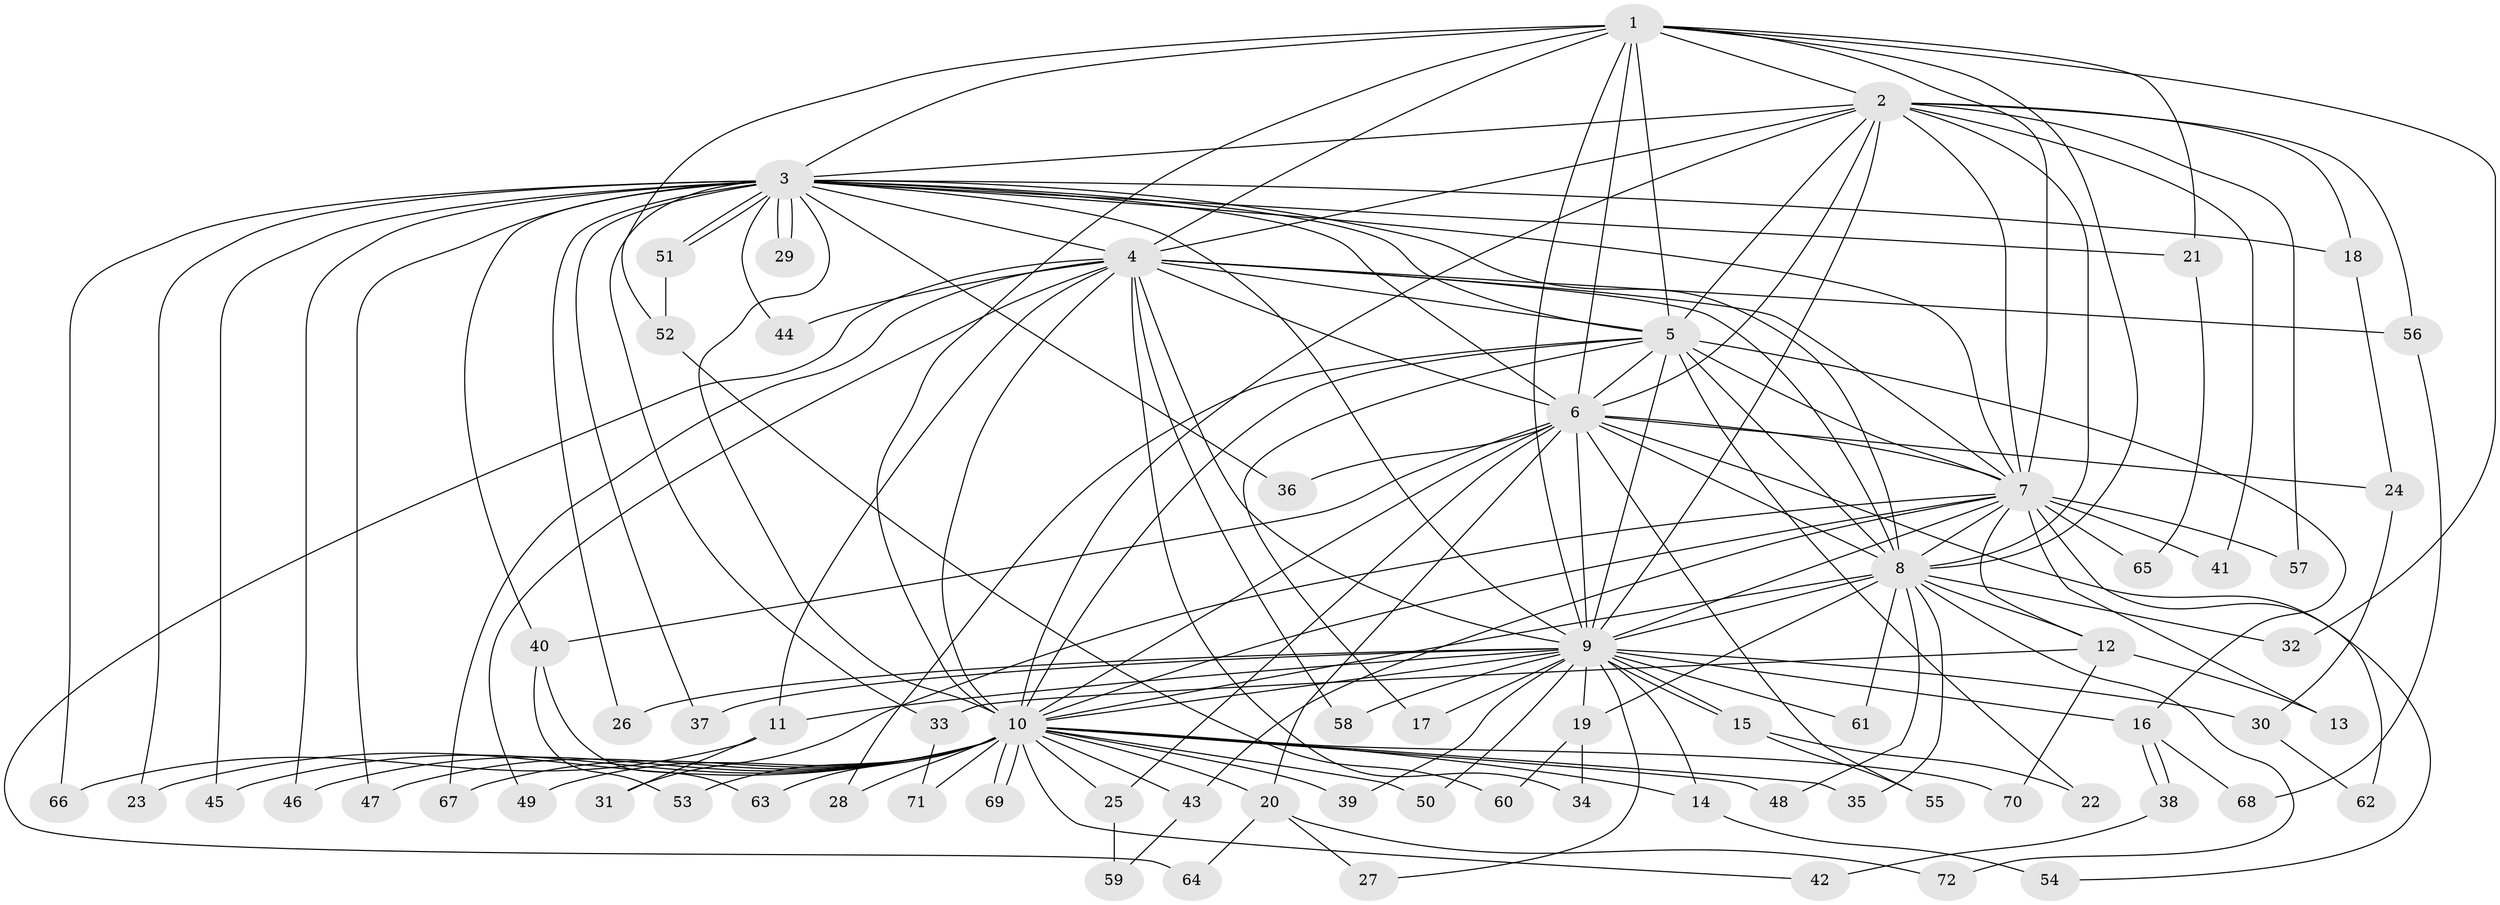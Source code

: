 // coarse degree distribution, {6: 0.027777777777777776, 24: 0.027777777777777776, 14: 0.027777777777777776, 15: 0.027777777777777776, 18: 0.027777777777777776, 4: 0.05555555555555555, 3: 0.19444444444444445, 2: 0.5555555555555556, 1: 0.05555555555555555}
// Generated by graph-tools (version 1.1) at 2025/17/03/04/25 18:17:30]
// undirected, 72 vertices, 169 edges
graph export_dot {
graph [start="1"]
  node [color=gray90,style=filled];
  1;
  2;
  3;
  4;
  5;
  6;
  7;
  8;
  9;
  10;
  11;
  12;
  13;
  14;
  15;
  16;
  17;
  18;
  19;
  20;
  21;
  22;
  23;
  24;
  25;
  26;
  27;
  28;
  29;
  30;
  31;
  32;
  33;
  34;
  35;
  36;
  37;
  38;
  39;
  40;
  41;
  42;
  43;
  44;
  45;
  46;
  47;
  48;
  49;
  50;
  51;
  52;
  53;
  54;
  55;
  56;
  57;
  58;
  59;
  60;
  61;
  62;
  63;
  64;
  65;
  66;
  67;
  68;
  69;
  70;
  71;
  72;
  1 -- 2;
  1 -- 3;
  1 -- 4;
  1 -- 5;
  1 -- 6;
  1 -- 7;
  1 -- 8;
  1 -- 9;
  1 -- 10;
  1 -- 21;
  1 -- 32;
  1 -- 52;
  2 -- 3;
  2 -- 4;
  2 -- 5;
  2 -- 6;
  2 -- 7;
  2 -- 8;
  2 -- 9;
  2 -- 10;
  2 -- 18;
  2 -- 41;
  2 -- 56;
  2 -- 57;
  3 -- 4;
  3 -- 5;
  3 -- 6;
  3 -- 7;
  3 -- 8;
  3 -- 9;
  3 -- 10;
  3 -- 18;
  3 -- 21;
  3 -- 23;
  3 -- 26;
  3 -- 29;
  3 -- 29;
  3 -- 33;
  3 -- 36;
  3 -- 37;
  3 -- 40;
  3 -- 44;
  3 -- 45;
  3 -- 46;
  3 -- 47;
  3 -- 51;
  3 -- 51;
  3 -- 66;
  4 -- 5;
  4 -- 6;
  4 -- 7;
  4 -- 8;
  4 -- 9;
  4 -- 10;
  4 -- 11;
  4 -- 34;
  4 -- 44;
  4 -- 49;
  4 -- 56;
  4 -- 58;
  4 -- 64;
  4 -- 67;
  5 -- 6;
  5 -- 7;
  5 -- 8;
  5 -- 9;
  5 -- 10;
  5 -- 16;
  5 -- 17;
  5 -- 22;
  5 -- 28;
  6 -- 7;
  6 -- 8;
  6 -- 9;
  6 -- 10;
  6 -- 20;
  6 -- 24;
  6 -- 25;
  6 -- 36;
  6 -- 40;
  6 -- 55;
  6 -- 62;
  7 -- 8;
  7 -- 9;
  7 -- 10;
  7 -- 12;
  7 -- 13;
  7 -- 31;
  7 -- 41;
  7 -- 43;
  7 -- 54;
  7 -- 57;
  7 -- 65;
  8 -- 9;
  8 -- 10;
  8 -- 12;
  8 -- 19;
  8 -- 32;
  8 -- 35;
  8 -- 48;
  8 -- 61;
  8 -- 72;
  9 -- 10;
  9 -- 11;
  9 -- 14;
  9 -- 15;
  9 -- 15;
  9 -- 16;
  9 -- 17;
  9 -- 19;
  9 -- 26;
  9 -- 27;
  9 -- 30;
  9 -- 37;
  9 -- 39;
  9 -- 50;
  9 -- 58;
  9 -- 61;
  10 -- 14;
  10 -- 20;
  10 -- 23;
  10 -- 25;
  10 -- 28;
  10 -- 35;
  10 -- 39;
  10 -- 42;
  10 -- 43;
  10 -- 45;
  10 -- 46;
  10 -- 47;
  10 -- 48;
  10 -- 49;
  10 -- 50;
  10 -- 53;
  10 -- 63;
  10 -- 67;
  10 -- 69;
  10 -- 69;
  10 -- 70;
  10 -- 71;
  11 -- 31;
  11 -- 66;
  12 -- 13;
  12 -- 33;
  12 -- 70;
  14 -- 54;
  15 -- 22;
  15 -- 55;
  16 -- 38;
  16 -- 38;
  16 -- 68;
  18 -- 24;
  19 -- 34;
  19 -- 60;
  20 -- 27;
  20 -- 64;
  20 -- 72;
  21 -- 65;
  24 -- 30;
  25 -- 59;
  30 -- 62;
  33 -- 71;
  38 -- 42;
  40 -- 53;
  40 -- 63;
  43 -- 59;
  51 -- 52;
  52 -- 60;
  56 -- 68;
}
